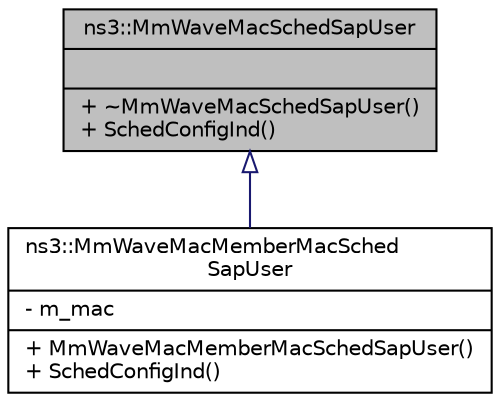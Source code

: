 digraph "ns3::MmWaveMacSchedSapUser"
{
  edge [fontname="Helvetica",fontsize="10",labelfontname="Helvetica",labelfontsize="10"];
  node [fontname="Helvetica",fontsize="10",shape=record];
  Node1 [label="{ns3::MmWaveMacSchedSapUser\n||+ ~MmWaveMacSchedSapUser()\l+ SchedConfigInd()\l}",height=0.2,width=0.4,color="black", fillcolor="grey75", style="filled", fontcolor="black"];
  Node1 -> Node2 [dir="back",color="midnightblue",fontsize="10",style="solid",arrowtail="onormal"];
  Node2 [label="{ns3::MmWaveMacMemberMacSched\lSapUser\n|- m_mac\l|+ MmWaveMacMemberMacSchedSapUser()\l+ SchedConfigInd()\l}",height=0.2,width=0.4,color="black", fillcolor="white", style="filled",URL="$d1/d68/classns3_1_1MmWaveMacMemberMacSchedSapUser.html"];
}
